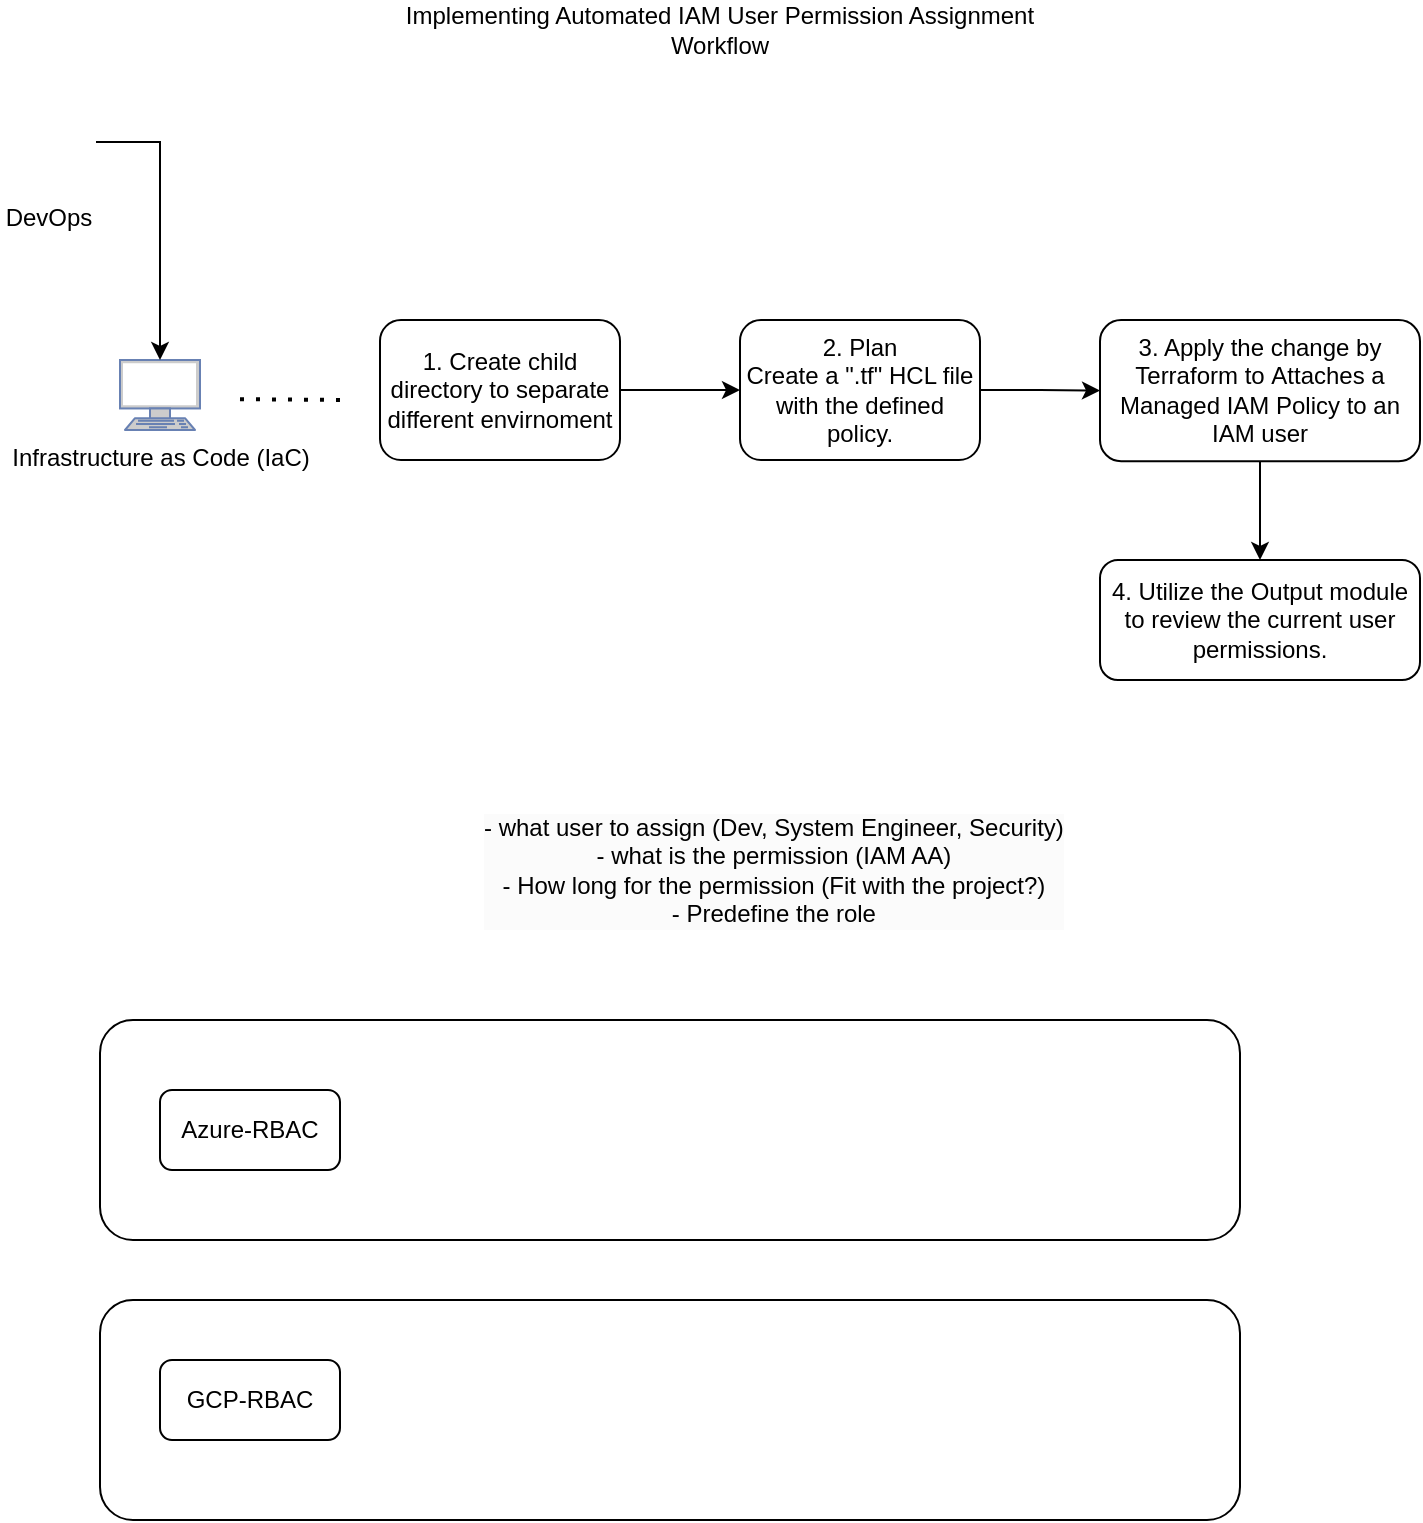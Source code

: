 <mxfile version="24.2.0" type="github">
  <diagram name="Page-1" id="cwybNSRcBqoiXeZlBdzs">
    <mxGraphModel dx="1434" dy="780" grid="1" gridSize="10" guides="1" tooltips="1" connect="1" arrows="1" fold="1" page="1" pageScale="1" pageWidth="850" pageHeight="1100" math="0" shadow="0">
      <root>
        <mxCell id="0" />
        <mxCell id="1" parent="0" />
        <mxCell id="MJPwF4VIV7iISC6x9YVc-3" value="" style="rounded=1;whiteSpace=wrap;html=1;fillColor=none;" parent="1" vertex="1">
          <mxGeometry x="140" y="630" width="570" height="110" as="geometry" />
        </mxCell>
        <mxCell id="MJPwF4VIV7iISC6x9YVc-4" value="" style="rounded=1;whiteSpace=wrap;html=1;fillColor=none;" parent="1" vertex="1">
          <mxGeometry x="140" y="770" width="570" height="110" as="geometry" />
        </mxCell>
        <mxCell id="nVEypE2ftel6xT6gZw82-2" value="" style="edgeStyle=orthogonalEdgeStyle;rounded=0;orthogonalLoop=1;jettySize=auto;html=1;" parent="1" source="-R3WZB7WXWH-dfvJJ9M2-1" target="MJPwF4VIV7iISC6x9YVc-12" edge="1">
          <mxGeometry relative="1" as="geometry" />
        </mxCell>
        <mxCell id="-R3WZB7WXWH-dfvJJ9M2-1" value="2. Plan&lt;br&gt;Create a &quot;.tf&quot; HCL file with the defined policy." style="rounded=1;whiteSpace=wrap;html=1;gradientColor=none;align=center;" parent="1" vertex="1">
          <mxGeometry x="460" y="280" width="120" height="70" as="geometry" />
        </mxCell>
        <mxCell id="-R3WZB7WXWH-dfvJJ9M2-2" value="Azure-RBAC" style="rounded=1;whiteSpace=wrap;html=1;" parent="1" vertex="1">
          <mxGeometry x="170" y="665" width="90" height="40" as="geometry" />
        </mxCell>
        <mxCell id="-R3WZB7WXWH-dfvJJ9M2-3" value="GCP-RBAC" style="rounded=1;whiteSpace=wrap;html=1;" parent="1" vertex="1">
          <mxGeometry x="170" y="800" width="90" height="40" as="geometry" />
        </mxCell>
        <mxCell id="-R3WZB7WXWH-dfvJJ9M2-5" value="" style="endArrow=none;dashed=1;html=1;dashPattern=1 3;strokeWidth=2;rounded=0;" parent="1" edge="1">
          <mxGeometry width="50" height="50" relative="1" as="geometry">
            <mxPoint x="210" y="319.57" as="sourcePoint" />
            <mxPoint x="260" y="320" as="targetPoint" />
          </mxGeometry>
        </mxCell>
        <mxCell id="MJPwF4VIV7iISC6x9YVc-6" value="&lt;font color=&quot;#000000&quot;&gt;Infrastructure as Code (IaC)&lt;/font&gt;" style="fontColor=#0066CC;verticalAlign=top;verticalLabelPosition=bottom;labelPosition=center;align=center;html=1;outlineConnect=0;fillColor=#CCCCCC;strokeColor=#6881B3;gradientColor=none;gradientDirection=north;strokeWidth=2;shape=mxgraph.networks.terminal;" parent="1" vertex="1">
          <mxGeometry x="150" y="300" width="40" height="35" as="geometry" />
        </mxCell>
        <mxCell id="MJPwF4VIV7iISC6x9YVc-9" value="" style="edgeStyle=orthogonalEdgeStyle;rounded=0;orthogonalLoop=1;jettySize=auto;html=1;" parent="1" source="MJPwF4VIV7iISC6x9YVc-8" target="MJPwF4VIV7iISC6x9YVc-6" edge="1">
          <mxGeometry relative="1" as="geometry" />
        </mxCell>
        <mxCell id="MJPwF4VIV7iISC6x9YVc-8" value="DevOps" style="shape=image;html=1;verticalAlign=top;verticalLabelPosition=bottom;labelBackgroundColor=#ffffff;imageAspect=0;aspect=fixed;image=https://cdn2.iconfinder.com/data/icons/seo-web-1-filled-outline/64/customer_service-technical_support-male-128.png" parent="1" vertex="1">
          <mxGeometry x="90" y="167" width="48" height="48" as="geometry" />
        </mxCell>
        <mxCell id="MJPwF4VIV7iISC6x9YVc-11" value="Implementing Automated IAM User Permission Assignment Workflow" style="text;html=1;strokeColor=none;fillColor=none;align=center;verticalAlign=middle;whiteSpace=wrap;rounded=0;" parent="1" vertex="1">
          <mxGeometry x="280" y="120" width="340" height="30" as="geometry" />
        </mxCell>
        <mxCell id="nVEypE2ftel6xT6gZw82-3" value="" style="edgeStyle=orthogonalEdgeStyle;rounded=0;orthogonalLoop=1;jettySize=auto;html=1;" parent="1" source="MJPwF4VIV7iISC6x9YVc-12" target="MJPwF4VIV7iISC6x9YVc-14" edge="1">
          <mxGeometry relative="1" as="geometry" />
        </mxCell>
        <mxCell id="MJPwF4VIV7iISC6x9YVc-12" value="3. Apply the change by Terraform to&amp;nbsp;Attaches a Managed IAM Policy to an IAM user" style="whiteSpace=wrap;html=1;rounded=1;gradientColor=none;" parent="1" vertex="1">
          <mxGeometry x="640" y="280" width="160" height="70.63" as="geometry" />
        </mxCell>
        <mxCell id="MJPwF4VIV7iISC6x9YVc-14" value="4. Utilize the Output module to review the current user permissions." style="whiteSpace=wrap;html=1;rounded=1;gradientColor=none;" parent="1" vertex="1">
          <mxGeometry x="640" y="400" width="160" height="60" as="geometry" />
        </mxCell>
        <mxCell id="lfvyzoI2TxKPpFQuySaG-3" value="" style="edgeStyle=orthogonalEdgeStyle;rounded=0;orthogonalLoop=1;jettySize=auto;html=1;" parent="1" source="lfvyzoI2TxKPpFQuySaG-1" target="-R3WZB7WXWH-dfvJJ9M2-1" edge="1">
          <mxGeometry relative="1" as="geometry" />
        </mxCell>
        <mxCell id="lfvyzoI2TxKPpFQuySaG-1" value="1. Create&amp;nbsp;child directory&amp;nbsp;&lt;span style=&quot;background-color: initial;&quot;&gt;to separate different envirnoment&lt;/span&gt;" style="rounded=1;whiteSpace=wrap;html=1;" parent="1" vertex="1">
          <mxGeometry x="280" y="280" width="120" height="70" as="geometry" />
        </mxCell>
        <mxCell id="nVEypE2ftel6xT6gZw82-4" value="&lt;div style=&quot;border-color: var(--border-color); color: rgb(0, 0, 0); font-family: Helvetica; font-size: 12px; font-style: normal; font-variant-ligatures: normal; font-variant-caps: normal; font-weight: 400; letter-spacing: normal; orphans: 2; text-align: center; text-indent: 0px; text-transform: none; widows: 2; word-spacing: 0px; -webkit-text-stroke-width: 0px; background-color: rgb(251, 251, 251); text-decoration-thickness: initial; text-decoration-style: initial; text-decoration-color: initial;&quot;&gt;&lt;span style=&quot;border-color: var(--border-color); background-color: initial;&quot;&gt;- what user to assign (Dev, System Engineer, Security)&lt;/span&gt;&lt;/div&gt;&lt;div style=&quot;border-color: var(--border-color); color: rgb(0, 0, 0); font-family: Helvetica; font-size: 12px; font-style: normal; font-variant-ligatures: normal; font-variant-caps: normal; font-weight: 400; letter-spacing: normal; orphans: 2; text-align: center; text-indent: 0px; text-transform: none; widows: 2; word-spacing: 0px; -webkit-text-stroke-width: 0px; background-color: rgb(251, 251, 251); text-decoration-thickness: initial; text-decoration-style: initial; text-decoration-color: initial;&quot;&gt;&lt;span style=&quot;border-color: var(--border-color); background-color: initial;&quot;&gt;- what is the permission (IAM AA)&lt;/span&gt;&lt;/div&gt;&lt;div style=&quot;border-color: var(--border-color); color: rgb(0, 0, 0); font-family: Helvetica; font-size: 12px; font-style: normal; font-variant-ligatures: normal; font-variant-caps: normal; font-weight: 400; letter-spacing: normal; orphans: 2; text-align: center; text-indent: 0px; text-transform: none; widows: 2; word-spacing: 0px; -webkit-text-stroke-width: 0px; background-color: rgb(251, 251, 251); text-decoration-thickness: initial; text-decoration-style: initial; text-decoration-color: initial;&quot;&gt;&lt;span style=&quot;border-color: var(--border-color); background-color: initial;&quot;&gt;- How long for the permission (Fit with the project?)&lt;/span&gt;&lt;/div&gt;&lt;div style=&quot;border-color: var(--border-color); color: rgb(0, 0, 0); font-family: Helvetica; font-size: 12px; font-style: normal; font-variant-ligatures: normal; font-variant-caps: normal; font-weight: 400; letter-spacing: normal; orphans: 2; text-align: center; text-indent: 0px; text-transform: none; widows: 2; word-spacing: 0px; -webkit-text-stroke-width: 0px; background-color: rgb(251, 251, 251); text-decoration-thickness: initial; text-decoration-style: initial; text-decoration-color: initial;&quot;&gt;&lt;span style=&quot;border-color: var(--border-color); background-color: initial;&quot;&gt;- Predefine the role&lt;/span&gt;&lt;/div&gt;" style="text;whiteSpace=wrap;html=1;" parent="1" vertex="1">
          <mxGeometry x="330" y="520" width="320" height="80" as="geometry" />
        </mxCell>
      </root>
    </mxGraphModel>
  </diagram>
</mxfile>
